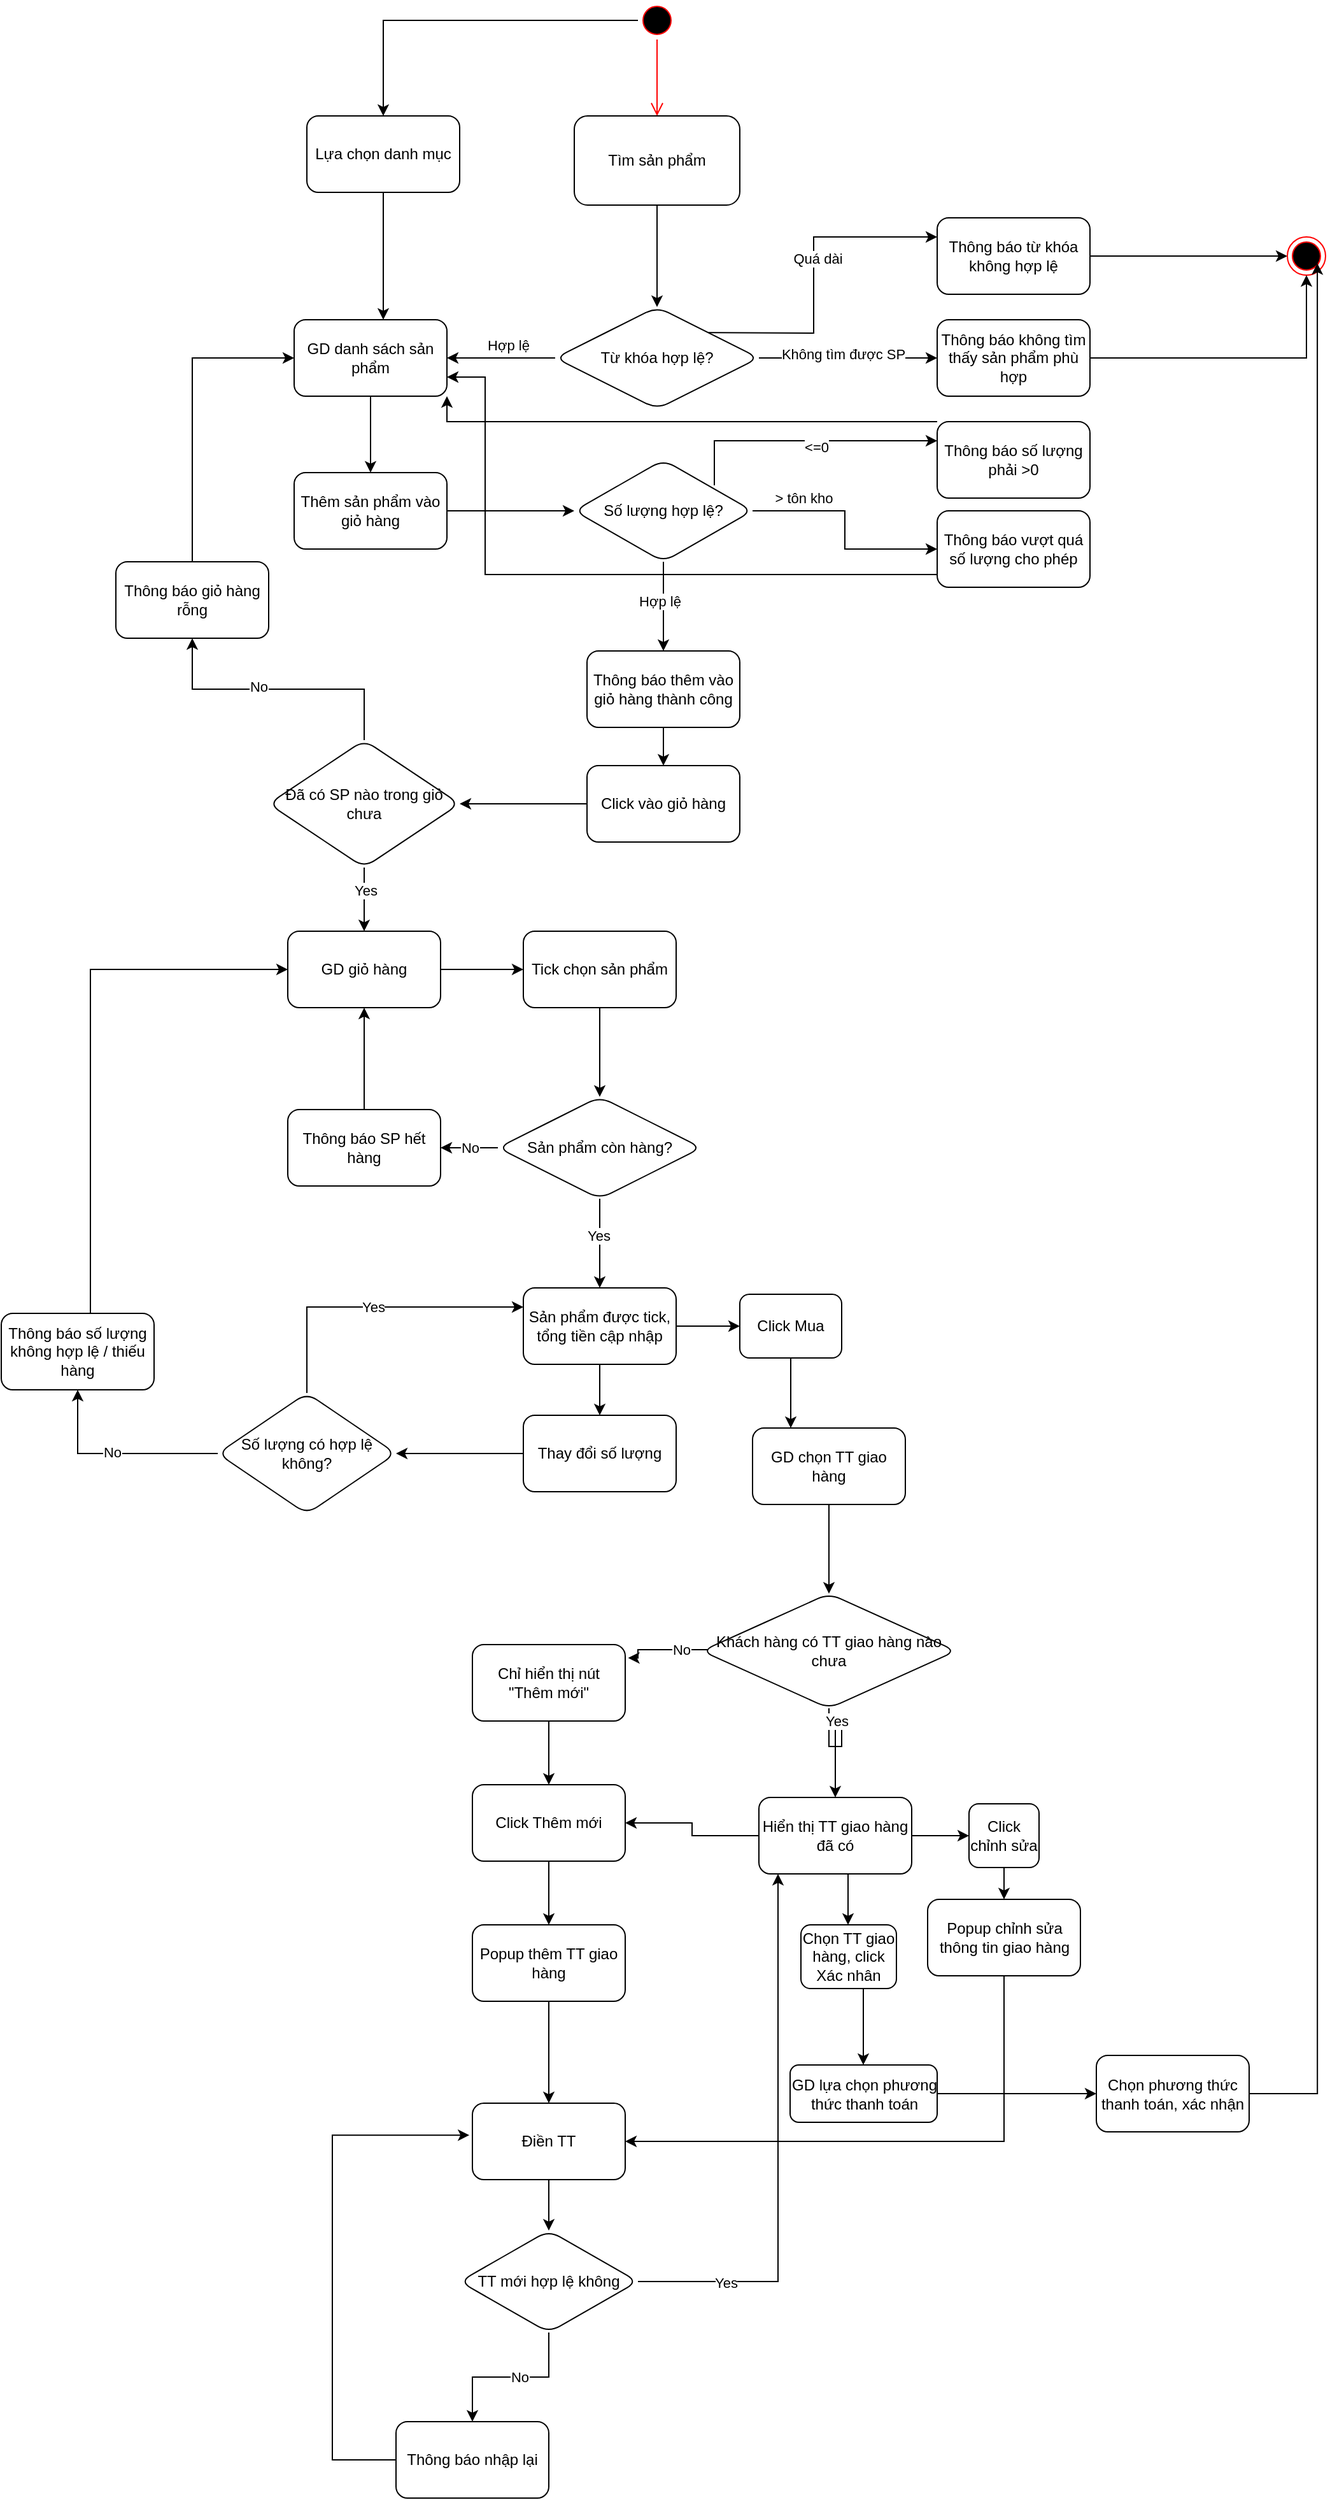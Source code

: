 <mxfile version="24.4.0" type="github">
  <diagram name="Page-1" id="pIHRoWdH5OQwv7yz2nqx">
    <mxGraphModel dx="2233" dy="2122" grid="1" gridSize="10" guides="1" tooltips="1" connect="1" arrows="1" fold="1" page="1" pageScale="1" pageWidth="850" pageHeight="1100" math="0" shadow="0">
      <root>
        <mxCell id="0" />
        <mxCell id="1" parent="0" />
        <mxCell id="8gGGxT0vdy3KWf4CtfV_-24" style="edgeStyle=orthogonalEdgeStyle;rounded=0;orthogonalLoop=1;jettySize=auto;html=1;" edge="1" parent="1" source="8gGGxT0vdy3KWf4CtfV_-2" target="8gGGxT0vdy3KWf4CtfV_-23">
          <mxGeometry relative="1" as="geometry" />
        </mxCell>
        <mxCell id="8gGGxT0vdy3KWf4CtfV_-2" value="" style="ellipse;html=1;shape=startState;fillColor=#000000;strokeColor=#ff0000;" vertex="1" parent="1">
          <mxGeometry x="260" y="170" width="30" height="30" as="geometry" />
        </mxCell>
        <mxCell id="8gGGxT0vdy3KWf4CtfV_-3" value="" style="edgeStyle=orthogonalEdgeStyle;html=1;verticalAlign=bottom;endArrow=open;endSize=8;strokeColor=#ff0000;rounded=0;" edge="1" source="8gGGxT0vdy3KWf4CtfV_-2" parent="1">
          <mxGeometry relative="1" as="geometry">
            <mxPoint x="275" y="260" as="targetPoint" />
          </mxGeometry>
        </mxCell>
        <mxCell id="8gGGxT0vdy3KWf4CtfV_-6" value="" style="edgeStyle=orthogonalEdgeStyle;rounded=0;orthogonalLoop=1;jettySize=auto;html=1;" edge="1" parent="1" source="8gGGxT0vdy3KWf4CtfV_-4" target="8gGGxT0vdy3KWf4CtfV_-5">
          <mxGeometry relative="1" as="geometry" />
        </mxCell>
        <mxCell id="8gGGxT0vdy3KWf4CtfV_-4" value="Tìm sản phẩm" style="rounded=1;whiteSpace=wrap;html=1;" vertex="1" parent="1">
          <mxGeometry x="210" y="260" width="130" height="70" as="geometry" />
        </mxCell>
        <mxCell id="8gGGxT0vdy3KWf4CtfV_-8" value="" style="edgeStyle=orthogonalEdgeStyle;rounded=0;orthogonalLoop=1;jettySize=auto;html=1;" edge="1" parent="1" source="8gGGxT0vdy3KWf4CtfV_-5" target="8gGGxT0vdy3KWf4CtfV_-7">
          <mxGeometry relative="1" as="geometry" />
        </mxCell>
        <mxCell id="8gGGxT0vdy3KWf4CtfV_-9" value="Hợp lệ" style="edgeLabel;html=1;align=center;verticalAlign=middle;resizable=0;points=[];" vertex="1" connectable="0" parent="8gGGxT0vdy3KWf4CtfV_-8">
          <mxGeometry x="-0.129" y="-2" relative="1" as="geometry">
            <mxPoint y="-8" as="offset" />
          </mxGeometry>
        </mxCell>
        <mxCell id="8gGGxT0vdy3KWf4CtfV_-11" value="" style="edgeStyle=orthogonalEdgeStyle;rounded=0;orthogonalLoop=1;jettySize=auto;html=1;entryX=0;entryY=0.25;entryDx=0;entryDy=0;exitX=1;exitY=0.5;exitDx=0;exitDy=0;" edge="1" parent="1" target="8gGGxT0vdy3KWf4CtfV_-10">
          <mxGeometry relative="1" as="geometry">
            <mxPoint x="300" y="430" as="sourcePoint" />
            <mxPoint x="440" y="350" as="targetPoint" />
          </mxGeometry>
        </mxCell>
        <mxCell id="8gGGxT0vdy3KWf4CtfV_-12" value="Quá dài" style="edgeLabel;html=1;align=center;verticalAlign=middle;resizable=0;points=[];" vertex="1" connectable="0" parent="8gGGxT0vdy3KWf4CtfV_-11">
          <mxGeometry x="0.06" y="-3" relative="1" as="geometry">
            <mxPoint y="-13" as="offset" />
          </mxGeometry>
        </mxCell>
        <mxCell id="8gGGxT0vdy3KWf4CtfV_-18" value="" style="edgeStyle=orthogonalEdgeStyle;rounded=0;orthogonalLoop=1;jettySize=auto;html=1;" edge="1" parent="1" source="8gGGxT0vdy3KWf4CtfV_-5" target="8gGGxT0vdy3KWf4CtfV_-17">
          <mxGeometry relative="1" as="geometry" />
        </mxCell>
        <mxCell id="8gGGxT0vdy3KWf4CtfV_-19" value="Không tìm được SP" style="edgeLabel;html=1;align=center;verticalAlign=middle;resizable=0;points=[];" vertex="1" connectable="0" parent="8gGGxT0vdy3KWf4CtfV_-18">
          <mxGeometry x="-0.057" y="3" relative="1" as="geometry">
            <mxPoint as="offset" />
          </mxGeometry>
        </mxCell>
        <mxCell id="8gGGxT0vdy3KWf4CtfV_-5" value="Từ khóa hợp lệ?" style="rhombus;whiteSpace=wrap;html=1;rounded=1;" vertex="1" parent="1">
          <mxGeometry x="195" y="410" width="160" height="80" as="geometry" />
        </mxCell>
        <mxCell id="8gGGxT0vdy3KWf4CtfV_-29" value="" style="edgeStyle=orthogonalEdgeStyle;rounded=0;orthogonalLoop=1;jettySize=auto;html=1;" edge="1" parent="1" source="8gGGxT0vdy3KWf4CtfV_-7" target="8gGGxT0vdy3KWf4CtfV_-28">
          <mxGeometry relative="1" as="geometry" />
        </mxCell>
        <mxCell id="8gGGxT0vdy3KWf4CtfV_-7" value="GD danh sách sản phẩm" style="whiteSpace=wrap;html=1;rounded=1;" vertex="1" parent="1">
          <mxGeometry x="-10" y="420" width="120" height="60" as="geometry" />
        </mxCell>
        <mxCell id="8gGGxT0vdy3KWf4CtfV_-16" style="edgeStyle=orthogonalEdgeStyle;rounded=0;orthogonalLoop=1;jettySize=auto;html=1;" edge="1" parent="1" source="8gGGxT0vdy3KWf4CtfV_-10" target="8gGGxT0vdy3KWf4CtfV_-13">
          <mxGeometry relative="1" as="geometry" />
        </mxCell>
        <mxCell id="8gGGxT0vdy3KWf4CtfV_-10" value="Thông báo từ khóa không hợp lệ" style="whiteSpace=wrap;html=1;rounded=1;" vertex="1" parent="1">
          <mxGeometry x="495" y="340" width="120" height="60" as="geometry" />
        </mxCell>
        <mxCell id="8gGGxT0vdy3KWf4CtfV_-13" value="" style="ellipse;html=1;shape=endState;fillColor=#000000;strokeColor=#ff0000;" vertex="1" parent="1">
          <mxGeometry x="770" y="355" width="30" height="30" as="geometry" />
        </mxCell>
        <mxCell id="8gGGxT0vdy3KWf4CtfV_-20" style="edgeStyle=orthogonalEdgeStyle;rounded=0;orthogonalLoop=1;jettySize=auto;html=1;entryX=0.5;entryY=1;entryDx=0;entryDy=0;" edge="1" parent="1" source="8gGGxT0vdy3KWf4CtfV_-17" target="8gGGxT0vdy3KWf4CtfV_-13">
          <mxGeometry relative="1" as="geometry" />
        </mxCell>
        <mxCell id="8gGGxT0vdy3KWf4CtfV_-17" value="Thông báo không tìm thấy sản phẩm phù hợp" style="whiteSpace=wrap;html=1;rounded=1;" vertex="1" parent="1">
          <mxGeometry x="495" y="420" width="120" height="60" as="geometry" />
        </mxCell>
        <mxCell id="8gGGxT0vdy3KWf4CtfV_-23" value="Lựa chọn danh mục" style="rounded=1;whiteSpace=wrap;html=1;" vertex="1" parent="1">
          <mxGeometry y="260" width="120" height="60" as="geometry" />
        </mxCell>
        <mxCell id="8gGGxT0vdy3KWf4CtfV_-25" style="edgeStyle=orthogonalEdgeStyle;rounded=0;orthogonalLoop=1;jettySize=auto;html=1;" edge="1" parent="1" source="8gGGxT0vdy3KWf4CtfV_-23">
          <mxGeometry relative="1" as="geometry">
            <mxPoint x="60" y="420" as="targetPoint" />
          </mxGeometry>
        </mxCell>
        <mxCell id="8gGGxT0vdy3KWf4CtfV_-32" value="" style="edgeStyle=orthogonalEdgeStyle;rounded=0;orthogonalLoop=1;jettySize=auto;html=1;" edge="1" parent="1" source="8gGGxT0vdy3KWf4CtfV_-28" target="8gGGxT0vdy3KWf4CtfV_-31">
          <mxGeometry relative="1" as="geometry" />
        </mxCell>
        <mxCell id="8gGGxT0vdy3KWf4CtfV_-28" value="Thêm sản phẩm vào giỏ hàng" style="whiteSpace=wrap;html=1;rounded=1;" vertex="1" parent="1">
          <mxGeometry x="-10" y="540" width="120" height="60" as="geometry" />
        </mxCell>
        <mxCell id="8gGGxT0vdy3KWf4CtfV_-34" value="" style="edgeStyle=orthogonalEdgeStyle;rounded=0;orthogonalLoop=1;jettySize=auto;html=1;" edge="1" parent="1" source="8gGGxT0vdy3KWf4CtfV_-31" target="8gGGxT0vdy3KWf4CtfV_-33">
          <mxGeometry relative="1" as="geometry" />
        </mxCell>
        <mxCell id="8gGGxT0vdy3KWf4CtfV_-35" value="Hợp lệ" style="edgeLabel;html=1;align=center;verticalAlign=middle;resizable=0;points=[];" vertex="1" connectable="0" parent="8gGGxT0vdy3KWf4CtfV_-34">
          <mxGeometry x="-0.133" y="-3" relative="1" as="geometry">
            <mxPoint as="offset" />
          </mxGeometry>
        </mxCell>
        <mxCell id="8gGGxT0vdy3KWf4CtfV_-37" value="" style="edgeStyle=orthogonalEdgeStyle;rounded=0;orthogonalLoop=1;jettySize=auto;html=1;entryX=0;entryY=0.25;entryDx=0;entryDy=0;" edge="1" parent="1" target="8gGGxT0vdy3KWf4CtfV_-36">
          <mxGeometry relative="1" as="geometry">
            <mxPoint x="320" y="550" as="sourcePoint" />
            <mxPoint x="465" y="510" as="targetPoint" />
            <Array as="points">
              <mxPoint x="320" y="515" />
            </Array>
          </mxGeometry>
        </mxCell>
        <mxCell id="8gGGxT0vdy3KWf4CtfV_-38" value="&amp;lt;=0" style="edgeLabel;html=1;align=center;verticalAlign=middle;resizable=0;points=[];" vertex="1" connectable="0" parent="8gGGxT0vdy3KWf4CtfV_-37">
          <mxGeometry relative="1" as="geometry">
            <mxPoint x="10" y="5" as="offset" />
          </mxGeometry>
        </mxCell>
        <mxCell id="8gGGxT0vdy3KWf4CtfV_-40" value="" style="edgeStyle=orthogonalEdgeStyle;rounded=0;orthogonalLoop=1;jettySize=auto;html=1;" edge="1" parent="1" source="8gGGxT0vdy3KWf4CtfV_-31" target="8gGGxT0vdy3KWf4CtfV_-39">
          <mxGeometry relative="1" as="geometry" />
        </mxCell>
        <mxCell id="8gGGxT0vdy3KWf4CtfV_-41" value="&amp;gt; tôn kho" style="edgeLabel;html=1;align=center;verticalAlign=middle;resizable=0;points=[];" vertex="1" connectable="0" parent="8gGGxT0vdy3KWf4CtfV_-40">
          <mxGeometry x="-0.726" y="3" relative="1" as="geometry">
            <mxPoint x="16" y="-7" as="offset" />
          </mxGeometry>
        </mxCell>
        <mxCell id="8gGGxT0vdy3KWf4CtfV_-31" value="Số lượng hợp lệ?" style="rhombus;whiteSpace=wrap;html=1;rounded=1;" vertex="1" parent="1">
          <mxGeometry x="210" y="530" width="140" height="80" as="geometry" />
        </mxCell>
        <mxCell id="8gGGxT0vdy3KWf4CtfV_-45" value="" style="edgeStyle=orthogonalEdgeStyle;rounded=0;orthogonalLoop=1;jettySize=auto;html=1;" edge="1" parent="1" source="8gGGxT0vdy3KWf4CtfV_-33" target="8gGGxT0vdy3KWf4CtfV_-44">
          <mxGeometry relative="1" as="geometry" />
        </mxCell>
        <mxCell id="8gGGxT0vdy3KWf4CtfV_-33" value="Thông báo thêm vào giỏ hàng thành công" style="whiteSpace=wrap;html=1;rounded=1;" vertex="1" parent="1">
          <mxGeometry x="220" y="680" width="120" height="60" as="geometry" />
        </mxCell>
        <mxCell id="8gGGxT0vdy3KWf4CtfV_-42" style="edgeStyle=orthogonalEdgeStyle;rounded=0;orthogonalLoop=1;jettySize=auto;html=1;entryX=1;entryY=1;entryDx=0;entryDy=0;" edge="1" parent="1" source="8gGGxT0vdy3KWf4CtfV_-36" target="8gGGxT0vdy3KWf4CtfV_-7">
          <mxGeometry relative="1" as="geometry">
            <Array as="points">
              <mxPoint x="110" y="500" />
            </Array>
          </mxGeometry>
        </mxCell>
        <mxCell id="8gGGxT0vdy3KWf4CtfV_-36" value="Thông báo số lượng phải &amp;gt;0" style="whiteSpace=wrap;html=1;rounded=1;" vertex="1" parent="1">
          <mxGeometry x="495" y="500" width="120" height="60" as="geometry" />
        </mxCell>
        <mxCell id="8gGGxT0vdy3KWf4CtfV_-43" style="edgeStyle=orthogonalEdgeStyle;rounded=0;orthogonalLoop=1;jettySize=auto;html=1;entryX=1;entryY=0.75;entryDx=0;entryDy=0;" edge="1" parent="1" source="8gGGxT0vdy3KWf4CtfV_-39" target="8gGGxT0vdy3KWf4CtfV_-7">
          <mxGeometry relative="1" as="geometry">
            <Array as="points">
              <mxPoint x="140" y="620" />
              <mxPoint x="140" y="465" />
            </Array>
          </mxGeometry>
        </mxCell>
        <mxCell id="8gGGxT0vdy3KWf4CtfV_-39" value="Thông báo vượt quá số lượng cho phép" style="whiteSpace=wrap;html=1;rounded=1;" vertex="1" parent="1">
          <mxGeometry x="495" y="570" width="120" height="60" as="geometry" />
        </mxCell>
        <mxCell id="8gGGxT0vdy3KWf4CtfV_-47" value="" style="edgeStyle=orthogonalEdgeStyle;rounded=0;orthogonalLoop=1;jettySize=auto;html=1;" edge="1" parent="1" source="8gGGxT0vdy3KWf4CtfV_-44" target="8gGGxT0vdy3KWf4CtfV_-46">
          <mxGeometry relative="1" as="geometry" />
        </mxCell>
        <mxCell id="8gGGxT0vdy3KWf4CtfV_-44" value="Click vào giỏ hàng" style="whiteSpace=wrap;html=1;rounded=1;" vertex="1" parent="1">
          <mxGeometry x="220" y="770" width="120" height="60" as="geometry" />
        </mxCell>
        <mxCell id="8gGGxT0vdy3KWf4CtfV_-49" value="" style="edgeStyle=orthogonalEdgeStyle;rounded=0;orthogonalLoop=1;jettySize=auto;html=1;" edge="1" parent="1" source="8gGGxT0vdy3KWf4CtfV_-46" target="8gGGxT0vdy3KWf4CtfV_-48">
          <mxGeometry relative="1" as="geometry" />
        </mxCell>
        <mxCell id="8gGGxT0vdy3KWf4CtfV_-50" value="No" style="edgeLabel;html=1;align=center;verticalAlign=middle;resizable=0;points=[];" vertex="1" connectable="0" parent="8gGGxT0vdy3KWf4CtfV_-49">
          <mxGeometry x="0.144" y="-2" relative="1" as="geometry">
            <mxPoint as="offset" />
          </mxGeometry>
        </mxCell>
        <mxCell id="8gGGxT0vdy3KWf4CtfV_-53" value="" style="edgeStyle=orthogonalEdgeStyle;rounded=0;orthogonalLoop=1;jettySize=auto;html=1;" edge="1" parent="1" source="8gGGxT0vdy3KWf4CtfV_-46" target="8gGGxT0vdy3KWf4CtfV_-52">
          <mxGeometry relative="1" as="geometry" />
        </mxCell>
        <mxCell id="8gGGxT0vdy3KWf4CtfV_-58" value="Yes" style="edgeLabel;html=1;align=center;verticalAlign=middle;resizable=0;points=[];" vertex="1" connectable="0" parent="8gGGxT0vdy3KWf4CtfV_-53">
          <mxGeometry x="-0.28" y="1" relative="1" as="geometry">
            <mxPoint as="offset" />
          </mxGeometry>
        </mxCell>
        <mxCell id="8gGGxT0vdy3KWf4CtfV_-46" value="Đã có SP nào trong giỏ chưa" style="rhombus;whiteSpace=wrap;html=1;rounded=1;" vertex="1" parent="1">
          <mxGeometry x="-30" y="750" width="150" height="100" as="geometry" />
        </mxCell>
        <mxCell id="8gGGxT0vdy3KWf4CtfV_-51" style="edgeStyle=orthogonalEdgeStyle;rounded=0;orthogonalLoop=1;jettySize=auto;html=1;entryX=0;entryY=0.5;entryDx=0;entryDy=0;" edge="1" parent="1" source="8gGGxT0vdy3KWf4CtfV_-48" target="8gGGxT0vdy3KWf4CtfV_-7">
          <mxGeometry relative="1" as="geometry">
            <Array as="points">
              <mxPoint x="-90" y="450" />
            </Array>
          </mxGeometry>
        </mxCell>
        <mxCell id="8gGGxT0vdy3KWf4CtfV_-48" value="Thông báo giỏ hàng rỗng" style="whiteSpace=wrap;html=1;rounded=1;" vertex="1" parent="1">
          <mxGeometry x="-150" y="610" width="120" height="60" as="geometry" />
        </mxCell>
        <mxCell id="8gGGxT0vdy3KWf4CtfV_-55" value="" style="edgeStyle=orthogonalEdgeStyle;rounded=0;orthogonalLoop=1;jettySize=auto;html=1;" edge="1" parent="1" source="8gGGxT0vdy3KWf4CtfV_-52" target="8gGGxT0vdy3KWf4CtfV_-54">
          <mxGeometry relative="1" as="geometry" />
        </mxCell>
        <mxCell id="8gGGxT0vdy3KWf4CtfV_-52" value="GD giỏ hàng" style="whiteSpace=wrap;html=1;rounded=1;" vertex="1" parent="1">
          <mxGeometry x="-15" y="900" width="120" height="60" as="geometry" />
        </mxCell>
        <mxCell id="8gGGxT0vdy3KWf4CtfV_-57" value="" style="edgeStyle=orthogonalEdgeStyle;rounded=0;orthogonalLoop=1;jettySize=auto;html=1;" edge="1" parent="1" source="8gGGxT0vdy3KWf4CtfV_-54" target="8gGGxT0vdy3KWf4CtfV_-56">
          <mxGeometry relative="1" as="geometry" />
        </mxCell>
        <mxCell id="8gGGxT0vdy3KWf4CtfV_-54" value="Tick chọn sản phẩm" style="whiteSpace=wrap;html=1;rounded=1;" vertex="1" parent="1">
          <mxGeometry x="170" y="900" width="120" height="60" as="geometry" />
        </mxCell>
        <mxCell id="8gGGxT0vdy3KWf4CtfV_-60" value="No" style="edgeStyle=orthogonalEdgeStyle;rounded=0;orthogonalLoop=1;jettySize=auto;html=1;" edge="1" parent="1" source="8gGGxT0vdy3KWf4CtfV_-56" target="8gGGxT0vdy3KWf4CtfV_-59">
          <mxGeometry relative="1" as="geometry" />
        </mxCell>
        <mxCell id="8gGGxT0vdy3KWf4CtfV_-64" value="" style="edgeStyle=orthogonalEdgeStyle;rounded=0;orthogonalLoop=1;jettySize=auto;html=1;" edge="1" parent="1" source="8gGGxT0vdy3KWf4CtfV_-56" target="8gGGxT0vdy3KWf4CtfV_-63">
          <mxGeometry relative="1" as="geometry" />
        </mxCell>
        <mxCell id="8gGGxT0vdy3KWf4CtfV_-65" value="Yes" style="edgeLabel;html=1;align=center;verticalAlign=middle;resizable=0;points=[];" vertex="1" connectable="0" parent="8gGGxT0vdy3KWf4CtfV_-64">
          <mxGeometry x="-0.178" y="-1" relative="1" as="geometry">
            <mxPoint as="offset" />
          </mxGeometry>
        </mxCell>
        <mxCell id="8gGGxT0vdy3KWf4CtfV_-56" value="Sản phẩm còn hàng?" style="rhombus;whiteSpace=wrap;html=1;rounded=1;" vertex="1" parent="1">
          <mxGeometry x="150" y="1030" width="160" height="80" as="geometry" />
        </mxCell>
        <mxCell id="8gGGxT0vdy3KWf4CtfV_-61" style="edgeStyle=orthogonalEdgeStyle;rounded=0;orthogonalLoop=1;jettySize=auto;html=1;entryX=0.5;entryY=1;entryDx=0;entryDy=0;" edge="1" parent="1" source="8gGGxT0vdy3KWf4CtfV_-59" target="8gGGxT0vdy3KWf4CtfV_-52">
          <mxGeometry relative="1" as="geometry" />
        </mxCell>
        <mxCell id="8gGGxT0vdy3KWf4CtfV_-59" value="Thông báo SP hết hàng" style="whiteSpace=wrap;html=1;rounded=1;" vertex="1" parent="1">
          <mxGeometry x="-15" y="1040" width="120" height="60" as="geometry" />
        </mxCell>
        <mxCell id="8gGGxT0vdy3KWf4CtfV_-67" value="" style="edgeStyle=orthogonalEdgeStyle;rounded=0;orthogonalLoop=1;jettySize=auto;html=1;" edge="1" parent="1" source="8gGGxT0vdy3KWf4CtfV_-63" target="8gGGxT0vdy3KWf4CtfV_-66">
          <mxGeometry relative="1" as="geometry" />
        </mxCell>
        <mxCell id="8gGGxT0vdy3KWf4CtfV_-76" value="" style="edgeStyle=orthogonalEdgeStyle;rounded=0;orthogonalLoop=1;jettySize=auto;html=1;" edge="1" parent="1" source="8gGGxT0vdy3KWf4CtfV_-63" target="8gGGxT0vdy3KWf4CtfV_-75">
          <mxGeometry relative="1" as="geometry" />
        </mxCell>
        <mxCell id="8gGGxT0vdy3KWf4CtfV_-63" value="Sản phẩm được tick, tổng tiền cập nhập" style="whiteSpace=wrap;html=1;rounded=1;" vertex="1" parent="1">
          <mxGeometry x="170" y="1180" width="120" height="60" as="geometry" />
        </mxCell>
        <mxCell id="8gGGxT0vdy3KWf4CtfV_-69" value="" style="edgeStyle=orthogonalEdgeStyle;rounded=0;orthogonalLoop=1;jettySize=auto;html=1;" edge="1" parent="1" source="8gGGxT0vdy3KWf4CtfV_-66" target="8gGGxT0vdy3KWf4CtfV_-68">
          <mxGeometry relative="1" as="geometry" />
        </mxCell>
        <mxCell id="8gGGxT0vdy3KWf4CtfV_-66" value="Thay đổi số lượng" style="whiteSpace=wrap;html=1;rounded=1;" vertex="1" parent="1">
          <mxGeometry x="170" y="1280" width="120" height="60" as="geometry" />
        </mxCell>
        <mxCell id="8gGGxT0vdy3KWf4CtfV_-70" value="Yes" style="edgeStyle=orthogonalEdgeStyle;rounded=0;orthogonalLoop=1;jettySize=auto;html=1;entryX=0;entryY=0.25;entryDx=0;entryDy=0;" edge="1" parent="1" source="8gGGxT0vdy3KWf4CtfV_-68" target="8gGGxT0vdy3KWf4CtfV_-63">
          <mxGeometry relative="1" as="geometry">
            <Array as="points">
              <mxPoint y="1195" />
            </Array>
          </mxGeometry>
        </mxCell>
        <mxCell id="8gGGxT0vdy3KWf4CtfV_-72" value="" style="edgeStyle=orthogonalEdgeStyle;rounded=0;orthogonalLoop=1;jettySize=auto;html=1;" edge="1" parent="1" source="8gGGxT0vdy3KWf4CtfV_-68" target="8gGGxT0vdy3KWf4CtfV_-71">
          <mxGeometry relative="1" as="geometry" />
        </mxCell>
        <mxCell id="8gGGxT0vdy3KWf4CtfV_-73" value="No" style="edgeLabel;html=1;align=center;verticalAlign=middle;resizable=0;points=[];" vertex="1" connectable="0" parent="8gGGxT0vdy3KWf4CtfV_-72">
          <mxGeometry x="0.037" y="-1" relative="1" as="geometry">
            <mxPoint as="offset" />
          </mxGeometry>
        </mxCell>
        <mxCell id="8gGGxT0vdy3KWf4CtfV_-68" value="Số lượng có hợp lệ không?" style="rhombus;whiteSpace=wrap;html=1;rounded=1;" vertex="1" parent="1">
          <mxGeometry x="-70" y="1262.5" width="140" height="95" as="geometry" />
        </mxCell>
        <mxCell id="8gGGxT0vdy3KWf4CtfV_-74" style="edgeStyle=orthogonalEdgeStyle;rounded=0;orthogonalLoop=1;jettySize=auto;html=1;entryX=0;entryY=0.5;entryDx=0;entryDy=0;" edge="1" parent="1" source="8gGGxT0vdy3KWf4CtfV_-71" target="8gGGxT0vdy3KWf4CtfV_-52">
          <mxGeometry relative="1" as="geometry">
            <Array as="points">
              <mxPoint x="-170" y="930" />
            </Array>
          </mxGeometry>
        </mxCell>
        <mxCell id="8gGGxT0vdy3KWf4CtfV_-71" value="Thông báo số lượng không hợp lệ / thiếu hàng" style="whiteSpace=wrap;html=1;rounded=1;" vertex="1" parent="1">
          <mxGeometry x="-240" y="1200" width="120" height="60" as="geometry" />
        </mxCell>
        <mxCell id="8gGGxT0vdy3KWf4CtfV_-78" value="" style="edgeStyle=orthogonalEdgeStyle;rounded=0;orthogonalLoop=1;jettySize=auto;html=1;" edge="1" parent="1" source="8gGGxT0vdy3KWf4CtfV_-75" target="8gGGxT0vdy3KWf4CtfV_-77">
          <mxGeometry relative="1" as="geometry">
            <Array as="points">
              <mxPoint x="380" y="1280" />
              <mxPoint x="380" y="1280" />
            </Array>
          </mxGeometry>
        </mxCell>
        <mxCell id="8gGGxT0vdy3KWf4CtfV_-75" value="Click Mua" style="whiteSpace=wrap;html=1;rounded=1;" vertex="1" parent="1">
          <mxGeometry x="340" y="1185" width="80" height="50" as="geometry" />
        </mxCell>
        <mxCell id="8gGGxT0vdy3KWf4CtfV_-80" value="" style="edgeStyle=orthogonalEdgeStyle;rounded=0;orthogonalLoop=1;jettySize=auto;html=1;" edge="1" parent="1" source="8gGGxT0vdy3KWf4CtfV_-77" target="8gGGxT0vdy3KWf4CtfV_-79">
          <mxGeometry relative="1" as="geometry" />
        </mxCell>
        <mxCell id="8gGGxT0vdy3KWf4CtfV_-77" value="GD chọn TT giao hàng" style="whiteSpace=wrap;html=1;rounded=1;" vertex="1" parent="1">
          <mxGeometry x="350" y="1290" width="120" height="60" as="geometry" />
        </mxCell>
        <mxCell id="8gGGxT0vdy3KWf4CtfV_-82" value="" style="edgeStyle=orthogonalEdgeStyle;rounded=0;orthogonalLoop=1;jettySize=auto;html=1;entryX=1.019;entryY=0.175;entryDx=0;entryDy=0;exitX=0.067;exitY=0.589;exitDx=0;exitDy=0;exitPerimeter=0;entryPerimeter=0;" edge="1" parent="1" target="8gGGxT0vdy3KWf4CtfV_-81">
          <mxGeometry relative="1" as="geometry">
            <mxPoint x="333.4" y="1473.01" as="sourcePoint" />
            <mxPoint x="140" y="1475.0" as="targetPoint" />
            <Array as="points">
              <mxPoint x="333" y="1464" />
              <mxPoint x="260" y="1464" />
              <mxPoint x="260" y="1470" />
            </Array>
          </mxGeometry>
        </mxCell>
        <mxCell id="8gGGxT0vdy3KWf4CtfV_-83" value="No" style="edgeLabel;html=1;align=center;verticalAlign=middle;resizable=0;points=[];" vertex="1" connectable="0" parent="8gGGxT0vdy3KWf4CtfV_-82">
          <mxGeometry x="0.011" relative="1" as="geometry">
            <mxPoint as="offset" />
          </mxGeometry>
        </mxCell>
        <mxCell id="8gGGxT0vdy3KWf4CtfV_-86" value="" style="edgeStyle=orthogonalEdgeStyle;rounded=0;orthogonalLoop=1;jettySize=auto;html=1;" edge="1" parent="1" source="8gGGxT0vdy3KWf4CtfV_-79" target="8gGGxT0vdy3KWf4CtfV_-85">
          <mxGeometry relative="1" as="geometry">
            <Array as="points">
              <mxPoint x="410" y="1540" />
              <mxPoint x="420" y="1540" />
              <mxPoint x="420" y="1520" />
              <mxPoint x="415" y="1520" />
            </Array>
          </mxGeometry>
        </mxCell>
        <mxCell id="8gGGxT0vdy3KWf4CtfV_-87" value="Yes" style="edgeLabel;html=1;align=center;verticalAlign=middle;resizable=0;points=[];" vertex="1" connectable="0" parent="8gGGxT0vdy3KWf4CtfV_-86">
          <mxGeometry x="0.029" relative="1" as="geometry">
            <mxPoint as="offset" />
          </mxGeometry>
        </mxCell>
        <mxCell id="8gGGxT0vdy3KWf4CtfV_-79" value="Khách hàng có TT giao hàng nào chưa" style="rhombus;whiteSpace=wrap;html=1;rounded=1;" vertex="1" parent="1">
          <mxGeometry x="310" y="1420" width="200" height="90" as="geometry" />
        </mxCell>
        <mxCell id="8gGGxT0vdy3KWf4CtfV_-89" value="" style="edgeStyle=orthogonalEdgeStyle;rounded=0;orthogonalLoop=1;jettySize=auto;html=1;" edge="1" parent="1" source="8gGGxT0vdy3KWf4CtfV_-81" target="8gGGxT0vdy3KWf4CtfV_-88">
          <mxGeometry relative="1" as="geometry" />
        </mxCell>
        <mxCell id="8gGGxT0vdy3KWf4CtfV_-81" value="Chỉ hiển thị nút &quot;Thêm mới&quot;" style="whiteSpace=wrap;html=1;rounded=1;" vertex="1" parent="1">
          <mxGeometry x="130" y="1460" width="120" height="60" as="geometry" />
        </mxCell>
        <mxCell id="8gGGxT0vdy3KWf4CtfV_-99" style="edgeStyle=orthogonalEdgeStyle;rounded=0;orthogonalLoop=1;jettySize=auto;html=1;entryX=1;entryY=0.5;entryDx=0;entryDy=0;" edge="1" parent="1" source="8gGGxT0vdy3KWf4CtfV_-85" target="8gGGxT0vdy3KWf4CtfV_-88">
          <mxGeometry relative="1" as="geometry" />
        </mxCell>
        <mxCell id="8gGGxT0vdy3KWf4CtfV_-105" value="" style="edgeStyle=orthogonalEdgeStyle;rounded=0;orthogonalLoop=1;jettySize=auto;html=1;" edge="1" parent="1" source="8gGGxT0vdy3KWf4CtfV_-85" target="8gGGxT0vdy3KWf4CtfV_-104">
          <mxGeometry relative="1" as="geometry" />
        </mxCell>
        <mxCell id="8gGGxT0vdy3KWf4CtfV_-110" value="" style="edgeStyle=orthogonalEdgeStyle;rounded=0;orthogonalLoop=1;jettySize=auto;html=1;" edge="1" parent="1" target="8gGGxT0vdy3KWf4CtfV_-109">
          <mxGeometry relative="1" as="geometry">
            <mxPoint x="403.5" y="1640" as="sourcePoint" />
            <mxPoint x="425.985" y="1720" as="targetPoint" />
            <Array as="points">
              <mxPoint x="425" y="1640" />
            </Array>
          </mxGeometry>
        </mxCell>
        <mxCell id="8gGGxT0vdy3KWf4CtfV_-85" value="Hiển thị TT giao hàng đã có" style="whiteSpace=wrap;html=1;rounded=1;" vertex="1" parent="1">
          <mxGeometry x="355" y="1580" width="120" height="60" as="geometry" />
        </mxCell>
        <mxCell id="8gGGxT0vdy3KWf4CtfV_-91" value="" style="edgeStyle=orthogonalEdgeStyle;rounded=0;orthogonalLoop=1;jettySize=auto;html=1;" edge="1" parent="1" source="8gGGxT0vdy3KWf4CtfV_-88" target="8gGGxT0vdy3KWf4CtfV_-90">
          <mxGeometry relative="1" as="geometry" />
        </mxCell>
        <mxCell id="8gGGxT0vdy3KWf4CtfV_-88" value="Click Thêm mới" style="whiteSpace=wrap;html=1;rounded=1;" vertex="1" parent="1">
          <mxGeometry x="130" y="1570" width="120" height="60" as="geometry" />
        </mxCell>
        <mxCell id="8gGGxT0vdy3KWf4CtfV_-93" value="" style="edgeStyle=orthogonalEdgeStyle;rounded=0;orthogonalLoop=1;jettySize=auto;html=1;" edge="1" parent="1" source="8gGGxT0vdy3KWf4CtfV_-90" target="8gGGxT0vdy3KWf4CtfV_-92">
          <mxGeometry relative="1" as="geometry" />
        </mxCell>
        <mxCell id="8gGGxT0vdy3KWf4CtfV_-90" value="Popup thêm TT giao hàng" style="whiteSpace=wrap;html=1;rounded=1;" vertex="1" parent="1">
          <mxGeometry x="130" y="1680" width="120" height="60" as="geometry" />
        </mxCell>
        <mxCell id="8gGGxT0vdy3KWf4CtfV_-95" value="" style="edgeStyle=orthogonalEdgeStyle;rounded=0;orthogonalLoop=1;jettySize=auto;html=1;" edge="1" parent="1" source="8gGGxT0vdy3KWf4CtfV_-92" target="8gGGxT0vdy3KWf4CtfV_-94">
          <mxGeometry relative="1" as="geometry" />
        </mxCell>
        <mxCell id="8gGGxT0vdy3KWf4CtfV_-92" value="Điền TT" style="whiteSpace=wrap;html=1;rounded=1;" vertex="1" parent="1">
          <mxGeometry x="130" y="1820" width="120" height="60" as="geometry" />
        </mxCell>
        <mxCell id="8gGGxT0vdy3KWf4CtfV_-97" value="" style="edgeStyle=orthogonalEdgeStyle;rounded=0;orthogonalLoop=1;jettySize=auto;html=1;" edge="1" parent="1" source="8gGGxT0vdy3KWf4CtfV_-94" target="8gGGxT0vdy3KWf4CtfV_-96">
          <mxGeometry relative="1" as="geometry" />
        </mxCell>
        <mxCell id="8gGGxT0vdy3KWf4CtfV_-100" value="No" style="edgeLabel;html=1;align=center;verticalAlign=middle;resizable=0;points=[];" vertex="1" connectable="0" parent="8gGGxT0vdy3KWf4CtfV_-97">
          <mxGeometry x="-0.098" relative="1" as="geometry">
            <mxPoint as="offset" />
          </mxGeometry>
        </mxCell>
        <mxCell id="8gGGxT0vdy3KWf4CtfV_-101" style="edgeStyle=orthogonalEdgeStyle;rounded=0;orthogonalLoop=1;jettySize=auto;html=1;" edge="1" parent="1" source="8gGGxT0vdy3KWf4CtfV_-94">
          <mxGeometry relative="1" as="geometry">
            <mxPoint x="370" y="1640" as="targetPoint" />
            <Array as="points">
              <mxPoint x="370" y="1960" />
              <mxPoint x="370" y="1640" />
            </Array>
          </mxGeometry>
        </mxCell>
        <mxCell id="8gGGxT0vdy3KWf4CtfV_-102" value="Yes" style="edgeLabel;html=1;align=center;verticalAlign=middle;resizable=0;points=[];" vertex="1" connectable="0" parent="8gGGxT0vdy3KWf4CtfV_-101">
          <mxGeometry x="-0.682" y="-1" relative="1" as="geometry">
            <mxPoint as="offset" />
          </mxGeometry>
        </mxCell>
        <mxCell id="8gGGxT0vdy3KWf4CtfV_-94" value="TT mới hợp lệ không" style="rhombus;whiteSpace=wrap;html=1;rounded=1;" vertex="1" parent="1">
          <mxGeometry x="120" y="1920" width="140" height="80" as="geometry" />
        </mxCell>
        <mxCell id="8gGGxT0vdy3KWf4CtfV_-96" value="Thông báo nhập lại" style="whiteSpace=wrap;html=1;rounded=1;" vertex="1" parent="1">
          <mxGeometry x="70" y="2070" width="120" height="60" as="geometry" />
        </mxCell>
        <mxCell id="8gGGxT0vdy3KWf4CtfV_-103" style="edgeStyle=orthogonalEdgeStyle;rounded=0;orthogonalLoop=1;jettySize=auto;html=1;entryX=-0.02;entryY=0.418;entryDx=0;entryDy=0;entryPerimeter=0;" edge="1" parent="1" source="8gGGxT0vdy3KWf4CtfV_-96" target="8gGGxT0vdy3KWf4CtfV_-92">
          <mxGeometry relative="1" as="geometry">
            <Array as="points">
              <mxPoint x="20" y="2100" />
              <mxPoint x="20" y="1845" />
            </Array>
          </mxGeometry>
        </mxCell>
        <mxCell id="8gGGxT0vdy3KWf4CtfV_-107" value="" style="edgeStyle=orthogonalEdgeStyle;rounded=0;orthogonalLoop=1;jettySize=auto;html=1;" edge="1" parent="1" source="8gGGxT0vdy3KWf4CtfV_-104" target="8gGGxT0vdy3KWf4CtfV_-106">
          <mxGeometry relative="1" as="geometry" />
        </mxCell>
        <mxCell id="8gGGxT0vdy3KWf4CtfV_-104" value="Click chỉnh sửa" style="whiteSpace=wrap;html=1;rounded=1;" vertex="1" parent="1">
          <mxGeometry x="520" y="1585" width="55" height="50" as="geometry" />
        </mxCell>
        <mxCell id="8gGGxT0vdy3KWf4CtfV_-108" style="edgeStyle=orthogonalEdgeStyle;rounded=0;orthogonalLoop=1;jettySize=auto;html=1;entryX=1;entryY=0.5;entryDx=0;entryDy=0;" edge="1" parent="1" source="8gGGxT0vdy3KWf4CtfV_-106" target="8gGGxT0vdy3KWf4CtfV_-92">
          <mxGeometry relative="1" as="geometry">
            <Array as="points">
              <mxPoint x="547" y="1850" />
            </Array>
          </mxGeometry>
        </mxCell>
        <mxCell id="8gGGxT0vdy3KWf4CtfV_-106" value="Popup chỉnh sửa thông tin giao hàng" style="whiteSpace=wrap;html=1;rounded=1;" vertex="1" parent="1">
          <mxGeometry x="487.5" y="1660" width="120" height="60" as="geometry" />
        </mxCell>
        <mxCell id="8gGGxT0vdy3KWf4CtfV_-112" value="" style="edgeStyle=orthogonalEdgeStyle;rounded=0;orthogonalLoop=1;jettySize=auto;html=1;" edge="1" parent="1" source="8gGGxT0vdy3KWf4CtfV_-109" target="8gGGxT0vdy3KWf4CtfV_-111">
          <mxGeometry relative="1" as="geometry">
            <Array as="points">
              <mxPoint x="437" y="1750" />
              <mxPoint x="437" y="1750" />
            </Array>
          </mxGeometry>
        </mxCell>
        <mxCell id="8gGGxT0vdy3KWf4CtfV_-109" value="Chọn TT giao hàng, click Xác nhân" style="whiteSpace=wrap;html=1;rounded=1;" vertex="1" parent="1">
          <mxGeometry x="388" y="1680" width="75" height="50" as="geometry" />
        </mxCell>
        <mxCell id="8gGGxT0vdy3KWf4CtfV_-114" value="" style="edgeStyle=orthogonalEdgeStyle;rounded=0;orthogonalLoop=1;jettySize=auto;html=1;" edge="1" parent="1" source="8gGGxT0vdy3KWf4CtfV_-111" target="8gGGxT0vdy3KWf4CtfV_-113">
          <mxGeometry relative="1" as="geometry" />
        </mxCell>
        <mxCell id="8gGGxT0vdy3KWf4CtfV_-111" value="GD lựa chọn phương thức thanh toán" style="whiteSpace=wrap;html=1;rounded=1;" vertex="1" parent="1">
          <mxGeometry x="379.5" y="1790" width="115.5" height="45" as="geometry" />
        </mxCell>
        <mxCell id="8gGGxT0vdy3KWf4CtfV_-113" value="Chọn phương thức thanh toán, xác nhận" style="whiteSpace=wrap;html=1;rounded=1;" vertex="1" parent="1">
          <mxGeometry x="620" y="1782.5" width="120" height="60" as="geometry" />
        </mxCell>
        <mxCell id="8gGGxT0vdy3KWf4CtfV_-115" style="edgeStyle=orthogonalEdgeStyle;rounded=0;orthogonalLoop=1;jettySize=auto;html=1;entryX=0.785;entryY=0.689;entryDx=0;entryDy=0;entryPerimeter=0;" edge="1" parent="1" source="8gGGxT0vdy3KWf4CtfV_-113" target="8gGGxT0vdy3KWf4CtfV_-13">
          <mxGeometry relative="1" as="geometry" />
        </mxCell>
      </root>
    </mxGraphModel>
  </diagram>
</mxfile>
